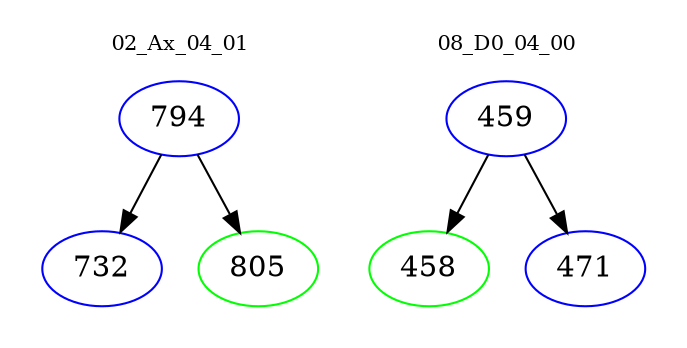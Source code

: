 digraph{
subgraph cluster_0 {
color = white
label = "02_Ax_04_01";
fontsize=10;
T0_794 [label="794", color="blue"]
T0_794 -> T0_732 [color="black"]
T0_732 [label="732", color="blue"]
T0_794 -> T0_805 [color="black"]
T0_805 [label="805", color="green"]
}
subgraph cluster_1 {
color = white
label = "08_D0_04_00";
fontsize=10;
T1_459 [label="459", color="blue"]
T1_459 -> T1_458 [color="black"]
T1_458 [label="458", color="green"]
T1_459 -> T1_471 [color="black"]
T1_471 [label="471", color="blue"]
}
}
